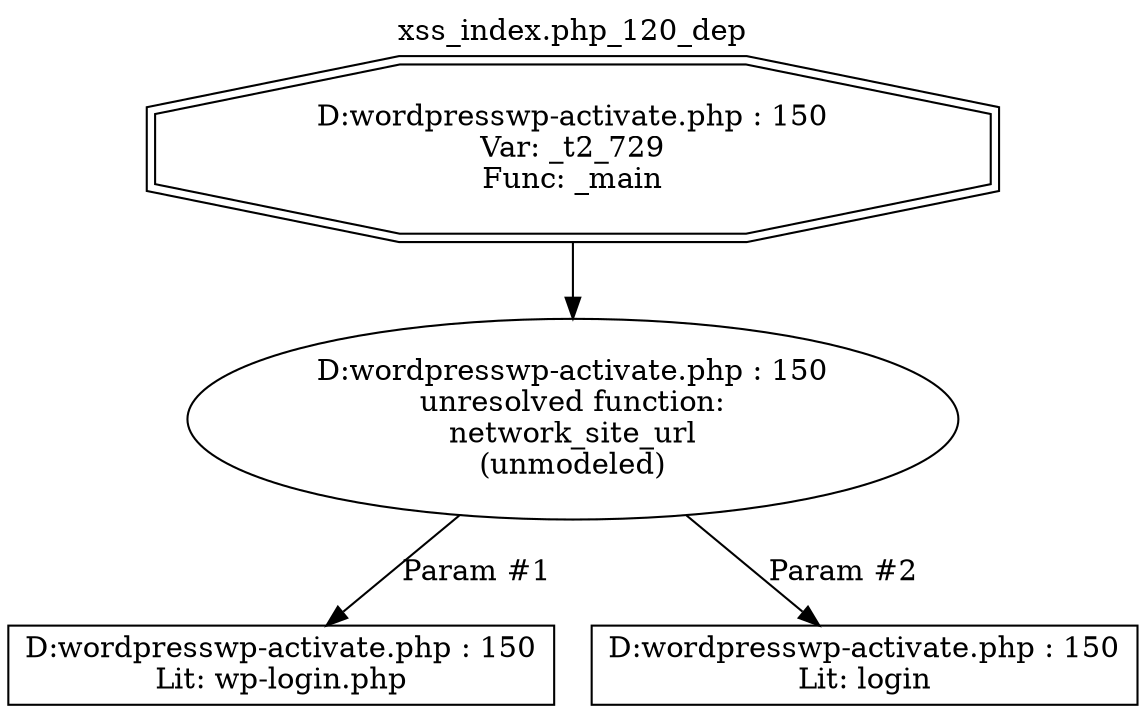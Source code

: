 digraph cfg {
  label="xss_index.php_120_dep";
  labelloc=t;
  n1 [shape=doubleoctagon, label="D:\wordpress\wp-activate.php : 150\nVar: _t2_729\nFunc: _main\n"];
  n2 [shape=ellipse, label="D:\wordpress\wp-activate.php : 150\nunresolved function:\nnetwork_site_url\n(unmodeled)\n"];
  n3 [shape=box, label="D:\wordpress\wp-activate.php : 150\nLit: wp-login.php\n"];
  n4 [shape=box, label="D:\wordpress\wp-activate.php : 150\nLit: login\n"];
  n1 -> n2;
  n2 -> n3[label="Param #1"];
  n2 -> n4[label="Param #2"];
}
